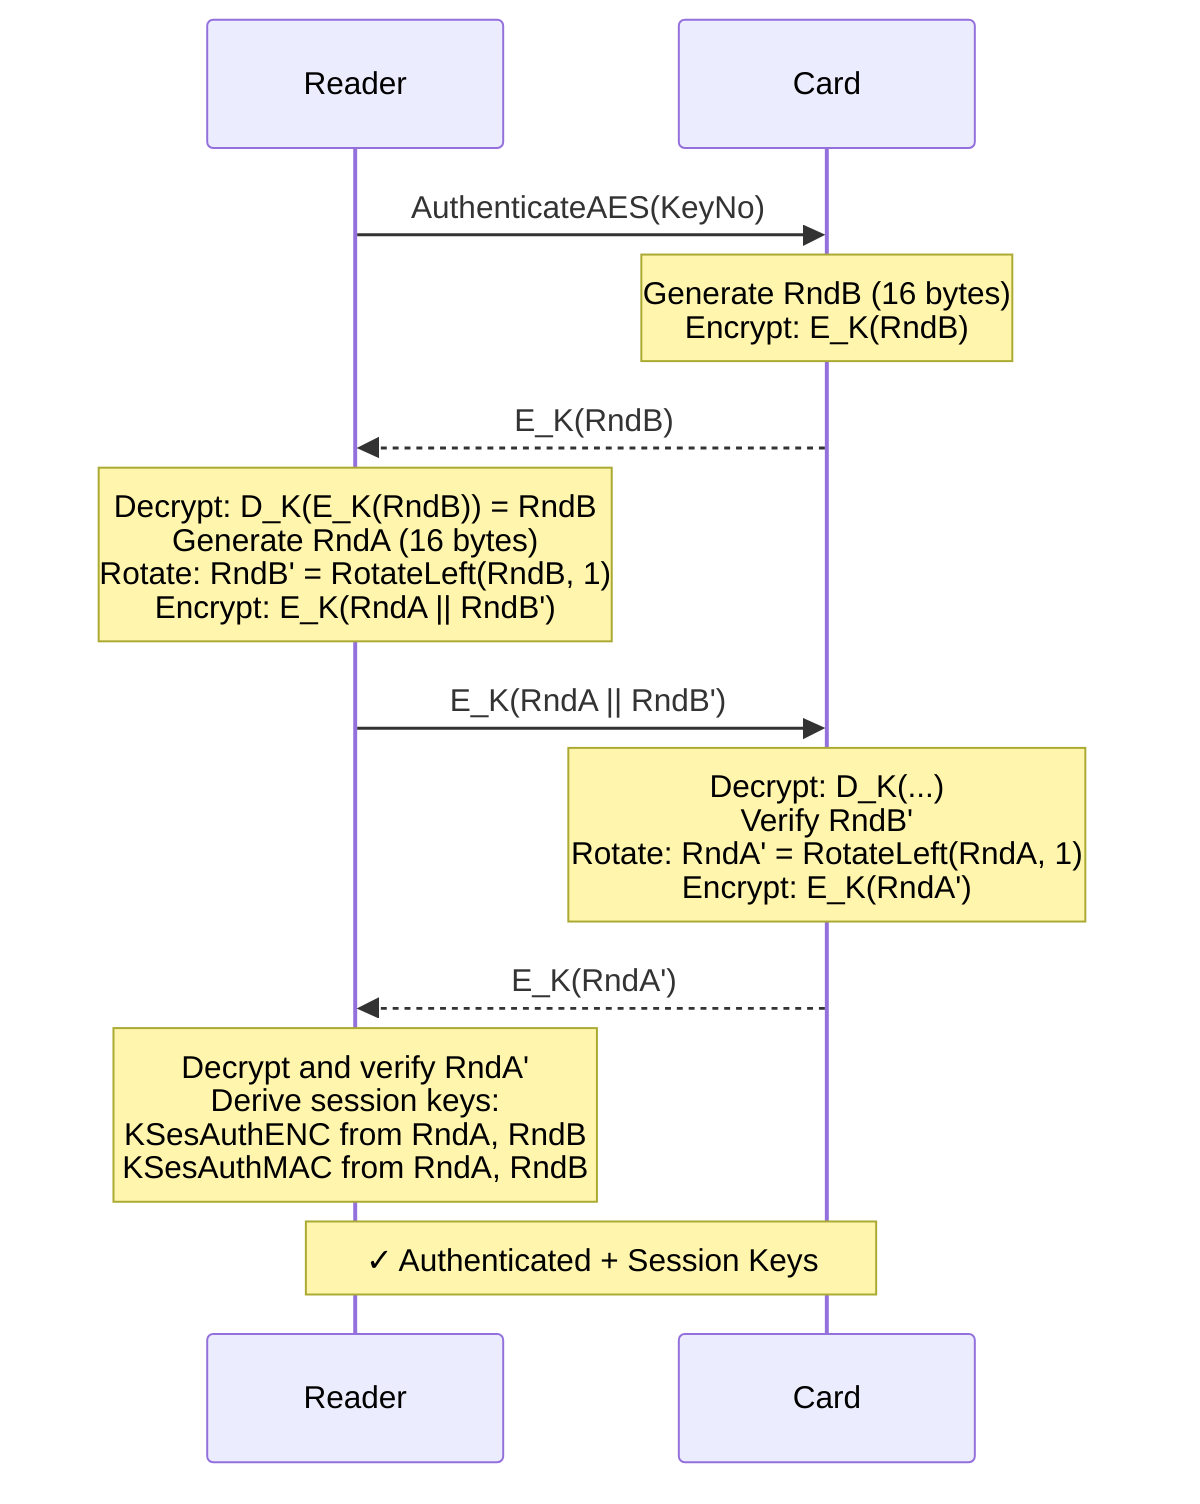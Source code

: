 sequenceDiagram
    participant Reader
    participant Card

    Reader->>Card: AuthenticateAES(KeyNo)
    Note over Card: Generate RndB (16 bytes)<br/>Encrypt: E_K(RndB)
    Card-->>Reader: E_K(RndB)

    Note over Reader: Decrypt: D_K(E_K(RndB)) = RndB<br/>Generate RndA (16 bytes)<br/>Rotate: RndB' = RotateLeft(RndB, 1)<br/>Encrypt: E_K(RndA || RndB')
    Reader->>Card: E_K(RndA || RndB')

    Note over Card: Decrypt: D_K(...)<br/>Verify RndB'<br/>Rotate: RndA' = RotateLeft(RndA, 1)<br/>Encrypt: E_K(RndA')
    Card-->>Reader: E_K(RndA')

    Note over Reader: Decrypt and verify RndA'<br/>Derive session keys:<br/>KSesAuthENC from RndA, RndB<br/>KSesAuthMAC from RndA, RndB
    Note over Reader,Card: ✓ Authenticated + Session Keys